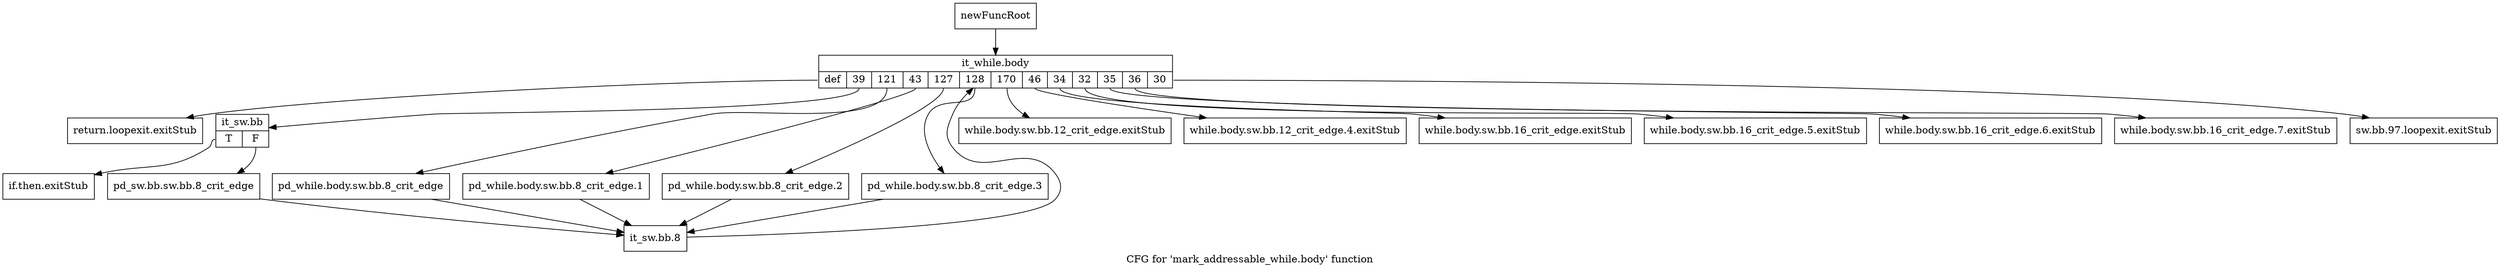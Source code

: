 digraph "CFG for 'mark_addressable_while.body' function" {
	label="CFG for 'mark_addressable_while.body' function";

	Node0xa050010 [shape=record,label="{newFuncRoot}"];
	Node0xa050010 -> Node0xa0507c0;
	Node0xa0504f0 [shape=record,label="{return.loopexit.exitStub}"];
	Node0xa050540 [shape=record,label="{while.body.sw.bb.12_crit_edge.exitStub}"];
	Node0xa050590 [shape=record,label="{while.body.sw.bb.12_crit_edge.4.exitStub}"];
	Node0xa0505e0 [shape=record,label="{while.body.sw.bb.16_crit_edge.exitStub}"];
	Node0xa050630 [shape=record,label="{while.body.sw.bb.16_crit_edge.5.exitStub}"];
	Node0xa050680 [shape=record,label="{while.body.sw.bb.16_crit_edge.6.exitStub}"];
	Node0xa0506d0 [shape=record,label="{while.body.sw.bb.16_crit_edge.7.exitStub}"];
	Node0xa050720 [shape=record,label="{sw.bb.97.loopexit.exitStub}"];
	Node0xa050770 [shape=record,label="{if.then.exitStub}"];
	Node0xa0507c0 [shape=record,label="{it_while.body|{<s0>def|<s1>39|<s2>121|<s3>43|<s4>127|<s5>128|<s6>170|<s7>46|<s8>34|<s9>32|<s10>35|<s11>36|<s12>30}}"];
	Node0xa0507c0:s0 -> Node0xa0504f0;
	Node0xa0507c0:s1 -> Node0xa050950;
	Node0xa0507c0:s2 -> Node0xa050900;
	Node0xa0507c0:s3 -> Node0xa0508b0;
	Node0xa0507c0:s4 -> Node0xa050860;
	Node0xa0507c0:s5 -> Node0xa050810;
	Node0xa0507c0:s6 -> Node0xa050540;
	Node0xa0507c0:s7 -> Node0xa050590;
	Node0xa0507c0:s8 -> Node0xa0505e0;
	Node0xa0507c0:s9 -> Node0xa050630;
	Node0xa0507c0:s10 -> Node0xa050680;
	Node0xa0507c0:s11 -> Node0xa0506d0;
	Node0xa0507c0:s12 -> Node0xa050720;
	Node0xa050810 [shape=record,label="{pd_while.body.sw.bb.8_crit_edge.3}"];
	Node0xa050810 -> Node0xa0509f0;
	Node0xa050860 [shape=record,label="{pd_while.body.sw.bb.8_crit_edge.2}"];
	Node0xa050860 -> Node0xa0509f0;
	Node0xa0508b0 [shape=record,label="{pd_while.body.sw.bb.8_crit_edge.1}"];
	Node0xa0508b0 -> Node0xa0509f0;
	Node0xa050900 [shape=record,label="{pd_while.body.sw.bb.8_crit_edge}"];
	Node0xa050900 -> Node0xa0509f0;
	Node0xa050950 [shape=record,label="{it_sw.bb|{<s0>T|<s1>F}}"];
	Node0xa050950:s0 -> Node0xa050770;
	Node0xa050950:s1 -> Node0xa0509a0;
	Node0xa0509a0 [shape=record,label="{pd_sw.bb.sw.bb.8_crit_edge}"];
	Node0xa0509a0 -> Node0xa0509f0;
	Node0xa0509f0 [shape=record,label="{it_sw.bb.8}"];
	Node0xa0509f0 -> Node0xa0507c0;
}
